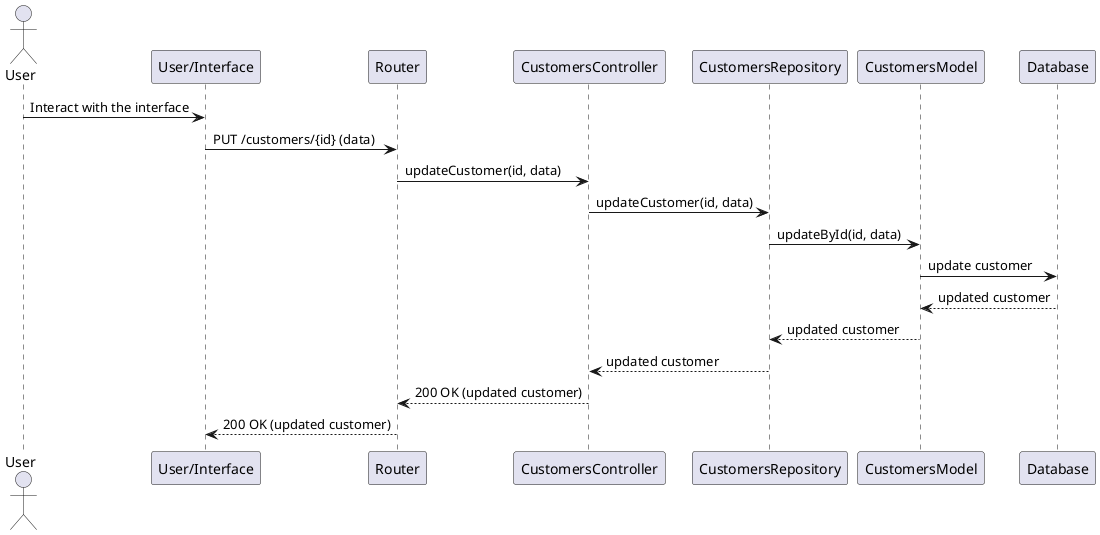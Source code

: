 @startuml
actor User
participant "User/Interface" as UI
participant "Router" as Router
participant "CustomersController" as Controller
participant "CustomersRepository" as Repository
participant "CustomersModel" as Model
participant "Database" as DB

User -> UI: Interact with the interface
UI -> Router: PUT /customers/{id} (data)
Router -> Controller: updateCustomer(id, data)
Controller -> Repository: updateCustomer(id, data)
Repository -> Model: updateById(id, data)
Model -> DB: update customer
DB --> Model: updated customer
Model --> Repository: updated customer
Repository --> Controller: updated customer
Controller --> Router: 200 OK (updated customer)
Router --> UI: 200 OK (updated customer)
@enduml
